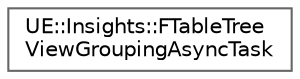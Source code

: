digraph "Graphical Class Hierarchy"
{
 // INTERACTIVE_SVG=YES
 // LATEX_PDF_SIZE
  bgcolor="transparent";
  edge [fontname=Helvetica,fontsize=10,labelfontname=Helvetica,labelfontsize=10];
  node [fontname=Helvetica,fontsize=10,shape=box,height=0.2,width=0.4];
  rankdir="LR";
  Node0 [id="Node000000",label="UE::Insights::FTableTree\lViewGroupingAsyncTask",height=0.2,width=0.4,color="grey40", fillcolor="white", style="filled",URL="$de/d5f/classUE_1_1Insights_1_1FTableTreeViewGroupingAsyncTask.html",tooltip=" "];
}
